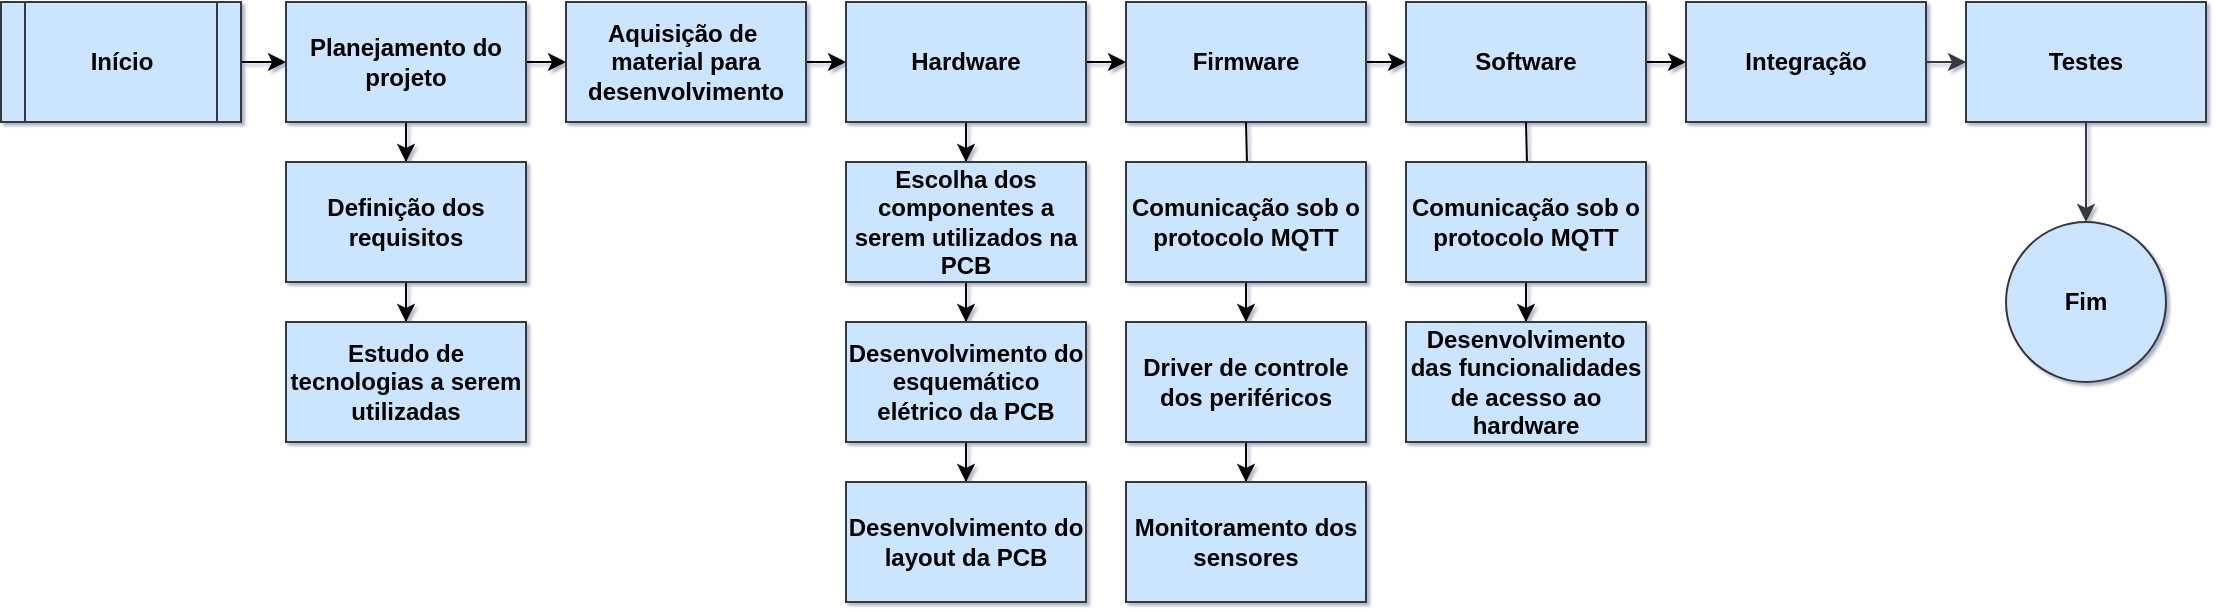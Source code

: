 <mxfile version="10.7.5" type="device"><diagram id="ruwz4DMRbQ09D5jc7Hb6" name="Page-1"><mxGraphModel dx="1188" dy="728" grid="0" gridSize="10" guides="1" tooltips="1" connect="1" arrows="1" fold="1" page="1" pageScale="1" pageWidth="1169" pageHeight="827" background="none" math="0" shadow="1"><root><mxCell id="0"/><mxCell id="1" parent="0"/><mxCell id="wxwK8Oms4wszdl1bWTgV-6" style="edgeStyle=orthogonalEdgeStyle;rounded=0;orthogonalLoop=1;jettySize=auto;html=1;exitX=1;exitY=0.5;exitDx=0;exitDy=0;" parent="1" source="_iOqWJ-pIDhiePPx1g8s-2" target="_iOqWJ-pIDhiePPx1g8s-3" edge="1"><mxGeometry relative="1" as="geometry"/></mxCell><mxCell id="_iOqWJ-pIDhiePPx1g8s-2" value="Início" style="shape=process;whiteSpace=wrap;html=1;backgroundOutline=1;fillColor=#cce5ff;strokeColor=#36393d;fontStyle=1" parent="1" vertex="1"><mxGeometry x="27.5" y="380" width="120" height="60" as="geometry"/></mxCell><mxCell id="wxwK8Oms4wszdl1bWTgV-7" style="edgeStyle=orthogonalEdgeStyle;rounded=0;orthogonalLoop=1;jettySize=auto;html=1;exitX=1;exitY=0.5;exitDx=0;exitDy=0;entryX=0;entryY=0.5;entryDx=0;entryDy=0;" parent="1" source="_iOqWJ-pIDhiePPx1g8s-3" target="_iOqWJ-pIDhiePPx1g8s-9" edge="1"><mxGeometry relative="1" as="geometry"/></mxCell><mxCell id="wxwK8Oms4wszdl1bWTgV-10" value="" style="edgeStyle=orthogonalEdgeStyle;rounded=0;orthogonalLoop=1;jettySize=auto;html=1;" parent="1" source="_iOqWJ-pIDhiePPx1g8s-3" target="wxwK8Oms4wszdl1bWTgV-9" edge="1"><mxGeometry relative="1" as="geometry"/></mxCell><mxCell id="_iOqWJ-pIDhiePPx1g8s-3" value="Planejamento do projeto" style="rounded=0;whiteSpace=wrap;html=1;fillColor=#cce5ff;strokeColor=#36393d;fontStyle=1" parent="1" vertex="1"><mxGeometry x="170" y="380" width="120" height="60" as="geometry"/></mxCell><mxCell id="wxwK8Oms4wszdl1bWTgV-12" value="" style="edgeStyle=orthogonalEdgeStyle;rounded=0;orthogonalLoop=1;jettySize=auto;html=1;" parent="1" source="wxwK8Oms4wszdl1bWTgV-9" target="wxwK8Oms4wszdl1bWTgV-11" edge="1"><mxGeometry relative="1" as="geometry"/></mxCell><mxCell id="wxwK8Oms4wszdl1bWTgV-9" value="Definição dos requisitos" style="rounded=0;whiteSpace=wrap;html=1;fillColor=#cce5ff;strokeColor=#36393d;fontStyle=1" parent="1" vertex="1"><mxGeometry x="170" y="460" width="120" height="60" as="geometry"/></mxCell><mxCell id="wxwK8Oms4wszdl1bWTgV-11" value="Estudo de tecnologias a serem utilizadas" style="rounded=0;whiteSpace=wrap;html=1;fillColor=#cce5ff;strokeColor=#36393d;fontStyle=1" parent="1" vertex="1"><mxGeometry x="170" y="540" width="120" height="60" as="geometry"/></mxCell><mxCell id="wxwK8Oms4wszdl1bWTgV-4" style="edgeStyle=orthogonalEdgeStyle;rounded=0;orthogonalLoop=1;jettySize=auto;html=1;exitX=1;exitY=0.5;exitDx=0;exitDy=0;entryX=0;entryY=0.5;entryDx=0;entryDy=0;" parent="1" source="_iOqWJ-pIDhiePPx1g8s-9" target="_iOqWJ-pIDhiePPx1g8s-11" edge="1"><mxGeometry relative="1" as="geometry"/></mxCell><mxCell id="_iOqWJ-pIDhiePPx1g8s-9" value="Aquisição de&amp;nbsp;&lt;br&gt;material para desenvolvimento" style="rounded=0;whiteSpace=wrap;html=1;fillColor=#cce5ff;strokeColor=#36393d;fontStyle=1" parent="1" vertex="1"><mxGeometry x="310" y="380" width="120" height="60" as="geometry"/></mxCell><mxCell id="wxwK8Oms4wszdl1bWTgV-3" style="edgeStyle=orthogonalEdgeStyle;rounded=0;orthogonalLoop=1;jettySize=auto;html=1;exitX=1;exitY=0.5;exitDx=0;exitDy=0;entryX=0;entryY=0.5;entryDx=0;entryDy=0;" parent="1" source="_iOqWJ-pIDhiePPx1g8s-11" target="_iOqWJ-pIDhiePPx1g8s-18" edge="1"><mxGeometry relative="1" as="geometry"/></mxCell><mxCell id="wxwK8Oms4wszdl1bWTgV-16" value="" style="edgeStyle=orthogonalEdgeStyle;rounded=0;orthogonalLoop=1;jettySize=auto;html=1;" parent="1" source="_iOqWJ-pIDhiePPx1g8s-11" target="wxwK8Oms4wszdl1bWTgV-15" edge="1"><mxGeometry relative="1" as="geometry"/></mxCell><mxCell id="_iOqWJ-pIDhiePPx1g8s-11" value="Hardware" style="rounded=0;whiteSpace=wrap;html=1;fillColor=#cce5ff;strokeColor=#36393d;fontStyle=1" parent="1" vertex="1"><mxGeometry x="450" y="380" width="120" height="60" as="geometry"/></mxCell><mxCell id="wxwK8Oms4wszdl1bWTgV-18" value="" style="edgeStyle=orthogonalEdgeStyle;rounded=0;orthogonalLoop=1;jettySize=auto;html=1;" parent="1" source="wxwK8Oms4wszdl1bWTgV-15" target="wxwK8Oms4wszdl1bWTgV-17" edge="1"><mxGeometry relative="1" as="geometry"/></mxCell><mxCell id="wxwK8Oms4wszdl1bWTgV-15" value="Escolha dos componentes a serem utilizados na PCB" style="rounded=0;whiteSpace=wrap;html=1;fillColor=#cce5ff;strokeColor=#36393d;fontStyle=1" parent="1" vertex="1"><mxGeometry x="450" y="460" width="120" height="60" as="geometry"/></mxCell><mxCell id="wxwK8Oms4wszdl1bWTgV-20" value="" style="edgeStyle=orthogonalEdgeStyle;rounded=0;orthogonalLoop=1;jettySize=auto;html=1;" parent="1" source="wxwK8Oms4wszdl1bWTgV-17" target="wxwK8Oms4wszdl1bWTgV-19" edge="1"><mxGeometry relative="1" as="geometry"/></mxCell><mxCell id="wxwK8Oms4wszdl1bWTgV-17" value="Desenvolvimento do esquemático elétrico da PCB" style="rounded=0;whiteSpace=wrap;html=1;fillColor=#cce5ff;strokeColor=#36393d;fontStyle=1" parent="1" vertex="1"><mxGeometry x="450" y="540" width="120" height="60" as="geometry"/></mxCell><mxCell id="wxwK8Oms4wszdl1bWTgV-19" value="Desenvolvimento do layout da PCB" style="rounded=0;whiteSpace=wrap;html=1;fillColor=#cce5ff;strokeColor=#36393d;fontStyle=1" parent="1" vertex="1"><mxGeometry x="450" y="620" width="120" height="60" as="geometry"/></mxCell><mxCell id="wxwK8Oms4wszdl1bWTgV-2" style="edgeStyle=orthogonalEdgeStyle;rounded=0;orthogonalLoop=1;jettySize=auto;html=1;exitX=1;exitY=0.5;exitDx=0;exitDy=0;entryX=0;entryY=0.5;entryDx=0;entryDy=0;" parent="1" source="_iOqWJ-pIDhiePPx1g8s-18" target="_iOqWJ-pIDhiePPx1g8s-25" edge="1"><mxGeometry relative="1" as="geometry"/></mxCell><mxCell id="_iOqWJ-pIDhiePPx1g8s-18" value="Firmware" style="rounded=0;whiteSpace=wrap;html=1;fillColor=#cce5ff;strokeColor=#36393d;fontStyle=1" parent="1" vertex="1"><mxGeometry x="590" y="380" width="120" height="60" as="geometry"/></mxCell><mxCell id="wxwK8Oms4wszdl1bWTgV-1" style="edgeStyle=orthogonalEdgeStyle;rounded=0;orthogonalLoop=1;jettySize=auto;html=1;exitX=1;exitY=0.5;exitDx=0;exitDy=0;entryX=0;entryY=0.5;entryDx=0;entryDy=0;" parent="1" source="_iOqWJ-pIDhiePPx1g8s-25" target="_iOqWJ-pIDhiePPx1g8s-30" edge="1"><mxGeometry relative="1" as="geometry"/></mxCell><mxCell id="_iOqWJ-pIDhiePPx1g8s-25" value="Software" style="rounded=0;whiteSpace=wrap;html=1;fillColor=#cce5ff;strokeColor=#36393d;fontStyle=1" parent="1" vertex="1"><mxGeometry x="730" y="380" width="120" height="60" as="geometry"/></mxCell><mxCell id="_iOqWJ-pIDhiePPx1g8s-33" value="" style="edgeStyle=orthogonalEdgeStyle;rounded=0;orthogonalLoop=1;jettySize=auto;html=1;endArrow=classic;endFill=1;fillColor=#cce5ff;fontColor=#FFFFFF;strokeColor=#36393d;fontStyle=1" parent="1" source="_iOqWJ-pIDhiePPx1g8s-30" target="_iOqWJ-pIDhiePPx1g8s-32" edge="1"><mxGeometry relative="1" as="geometry"/></mxCell><mxCell id="_iOqWJ-pIDhiePPx1g8s-30" value="Integração" style="rounded=0;whiteSpace=wrap;html=1;fillColor=#cce5ff;strokeColor=#36393d;fontStyle=1" parent="1" vertex="1"><mxGeometry x="870" y="380" width="120" height="60" as="geometry"/></mxCell><mxCell id="_iOqWJ-pIDhiePPx1g8s-35" style="edgeStyle=orthogonalEdgeStyle;rounded=0;orthogonalLoop=1;jettySize=auto;html=1;exitX=0.5;exitY=1;exitDx=0;exitDy=0;entryX=0.5;entryY=0;entryDx=0;entryDy=0;endArrow=classic;endFill=1;fillColor=#cce5ff;fontColor=#FFFFFF;strokeColor=#36393d;fontStyle=1" parent="1" source="_iOqWJ-pIDhiePPx1g8s-32" target="_iOqWJ-pIDhiePPx1g8s-34" edge="1"><mxGeometry relative="1" as="geometry"/></mxCell><mxCell id="_iOqWJ-pIDhiePPx1g8s-32" value="Testes" style="rounded=0;whiteSpace=wrap;html=1;fillColor=#cce5ff;strokeColor=#36393d;fontStyle=1" parent="1" vertex="1"><mxGeometry x="1010" y="380" width="120" height="60" as="geometry"/></mxCell><mxCell id="_iOqWJ-pIDhiePPx1g8s-34" value="Fim" style="ellipse;whiteSpace=wrap;html=1;aspect=fixed;fillColor=#cce5ff;strokeColor=#36393d;fontStyle=1" parent="1" vertex="1"><mxGeometry x="1030" y="490" width="80" height="80" as="geometry"/></mxCell><mxCell id="wxwK8Oms4wszdl1bWTgV-23" value="" style="edgeStyle=orthogonalEdgeStyle;rounded=0;orthogonalLoop=1;jettySize=auto;html=1;" parent="1" target="wxwK8Oms4wszdl1bWTgV-25" edge="1"><mxGeometry relative="1" as="geometry"><mxPoint x="650" y="440" as="sourcePoint"/></mxGeometry></mxCell><mxCell id="wxwK8Oms4wszdl1bWTgV-24" value="" style="edgeStyle=orthogonalEdgeStyle;rounded=0;orthogonalLoop=1;jettySize=auto;html=1;" parent="1" source="wxwK8Oms4wszdl1bWTgV-25" target="wxwK8Oms4wszdl1bWTgV-27" edge="1"><mxGeometry relative="1" as="geometry"/></mxCell><mxCell id="wxwK8Oms4wszdl1bWTgV-25" value="Comunicação sob o protocolo MQTT" style="rounded=0;whiteSpace=wrap;html=1;fillColor=#cce5ff;strokeColor=#36393d;fontStyle=1" parent="1" vertex="1"><mxGeometry x="590" y="460" width="120" height="60" as="geometry"/></mxCell><mxCell id="wxwK8Oms4wszdl1bWTgV-26" value="" style="edgeStyle=orthogonalEdgeStyle;rounded=0;orthogonalLoop=1;jettySize=auto;html=1;" parent="1" source="wxwK8Oms4wszdl1bWTgV-27" target="wxwK8Oms4wszdl1bWTgV-28" edge="1"><mxGeometry relative="1" as="geometry"/></mxCell><mxCell id="wxwK8Oms4wszdl1bWTgV-27" value="Driver de controle dos periféricos" style="rounded=0;whiteSpace=wrap;html=1;fillColor=#cce5ff;strokeColor=#36393d;fontStyle=1" parent="1" vertex="1"><mxGeometry x="590" y="540" width="120" height="60" as="geometry"/></mxCell><mxCell id="wxwK8Oms4wszdl1bWTgV-28" value="Monitoramento dos sensores" style="rounded=0;whiteSpace=wrap;html=1;fillColor=#cce5ff;strokeColor=#36393d;fontStyle=1" parent="1" vertex="1"><mxGeometry x="590" y="620" width="120" height="60" as="geometry"/></mxCell><mxCell id="wxwK8Oms4wszdl1bWTgV-29" value="" style="edgeStyle=orthogonalEdgeStyle;rounded=0;orthogonalLoop=1;jettySize=auto;html=1;" parent="1" target="wxwK8Oms4wszdl1bWTgV-31" edge="1"><mxGeometry relative="1" as="geometry"><mxPoint x="790" y="440" as="sourcePoint"/></mxGeometry></mxCell><mxCell id="wxwK8Oms4wszdl1bWTgV-30" value="" style="edgeStyle=orthogonalEdgeStyle;rounded=0;orthogonalLoop=1;jettySize=auto;html=1;" parent="1" source="wxwK8Oms4wszdl1bWTgV-31" target="wxwK8Oms4wszdl1bWTgV-33" edge="1"><mxGeometry relative="1" as="geometry"/></mxCell><mxCell id="wxwK8Oms4wszdl1bWTgV-31" value="Comunicação sob o protocolo MQTT" style="rounded=0;whiteSpace=wrap;html=1;fillColor=#cce5ff;strokeColor=#36393d;fontStyle=1" parent="1" vertex="1"><mxGeometry x="730" y="460" width="120" height="60" as="geometry"/></mxCell><mxCell id="wxwK8Oms4wszdl1bWTgV-33" value="Desenvolvimento das funcionalidades de acesso ao hardware" style="rounded=0;whiteSpace=wrap;html=1;fillColor=#cce5ff;strokeColor=#36393d;fontStyle=1" parent="1" vertex="1"><mxGeometry x="730" y="540" width="120" height="60" as="geometry"/></mxCell></root></mxGraphModel></diagram></mxfile>